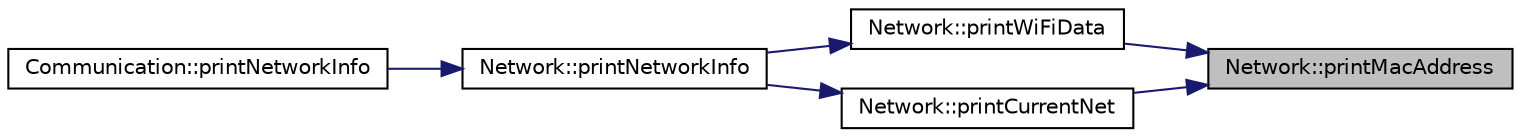 digraph "Network::printMacAddress"
{
 // LATEX_PDF_SIZE
  edge [fontname="Helvetica",fontsize="10",labelfontname="Helvetica",labelfontsize="10"];
  node [fontname="Helvetica",fontsize="10",shape=record];
  rankdir="RL";
  Node38 [label="Network::printMacAddress",height=0.2,width=0.4,color="black", fillcolor="grey75", style="filled", fontcolor="black",tooltip="Pritns Mac-address."];
  Node38 -> Node39 [dir="back",color="midnightblue",fontsize="10",style="solid",fontname="Helvetica"];
  Node39 [label="Network::printWiFiData",height=0.2,width=0.4,color="black", fillcolor="white", style="filled",URL="$class_network.html#a0a51c159d16b9c5abce7e25231a0776a",tooltip="Prints all relevant WiFi-Information of the connected network to serial."];
  Node39 -> Node40 [dir="back",color="midnightblue",fontsize="10",style="solid",fontname="Helvetica"];
  Node40 [label="Network::printNetworkInfo",height=0.2,width=0.4,color="black", fillcolor="white", style="filled",URL="$class_network.html#a268526f3cebea91d533596f707b9ee01",tooltip="Prints all relevant Network-Information of the connected network to serial."];
  Node40 -> Node41 [dir="back",color="midnightblue",fontsize="10",style="solid",fontname="Helvetica"];
  Node41 [label="Communication::printNetworkInfo",height=0.2,width=0.4,color="black", fillcolor="white", style="filled",URL="$class_communication.html#a712771a08b90a572d4b2115fd5a7c4bd",tooltip=" "];
  Node38 -> Node42 [dir="back",color="midnightblue",fontsize="10",style="solid",fontname="Helvetica"];
  Node42 [label="Network::printCurrentNet",height=0.2,width=0.4,color="black", fillcolor="white", style="filled",URL="$class_network.html#ad2735cbfe5093d27985c310728e166b6",tooltip="Prints all relevant Information of the current Network."];
  Node42 -> Node40 [dir="back",color="midnightblue",fontsize="10",style="solid",fontname="Helvetica"];
}
